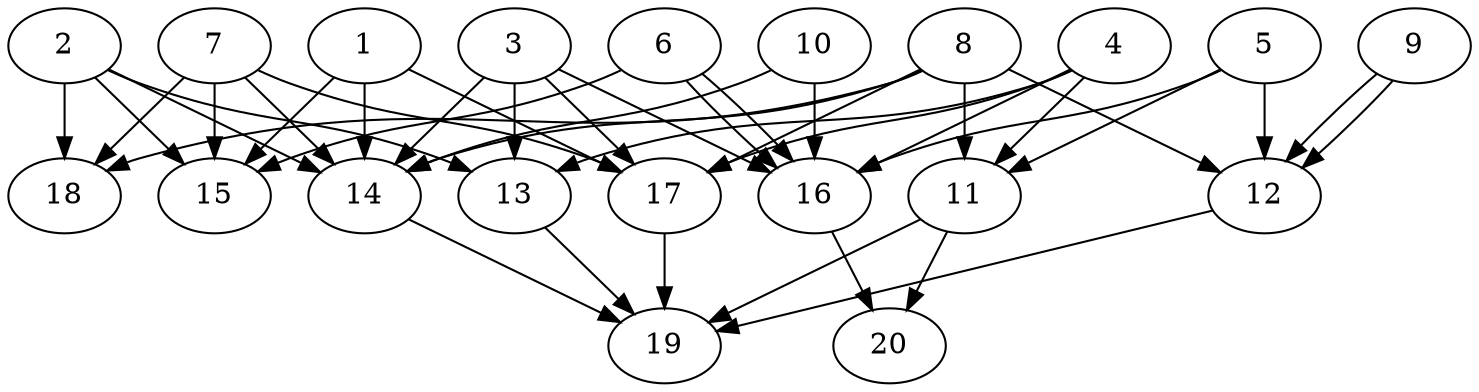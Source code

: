 // DAG automatically generated by daggen at Tue Jul 23 14:25:45 2019
// ./daggen --dot -n 20 --ccr 0.3 --fat 0.7 --regular 0.5 --density 0.6 --mindata 5242880 --maxdata 52428800 
digraph G {
  1 [size="81281707", alpha="0.02", expect_size="24384512"] 
  1 -> 14 [size ="24384512"]
  1 -> 15 [size ="24384512"]
  1 -> 17 [size ="24384512"]
  2 [size="86026240", alpha="0.02", expect_size="25807872"] 
  2 -> 13 [size ="25807872"]
  2 -> 14 [size ="25807872"]
  2 -> 15 [size ="25807872"]
  2 -> 18 [size ="25807872"]
  3 [size="111745707", alpha="0.04", expect_size="33523712"] 
  3 -> 13 [size ="33523712"]
  3 -> 14 [size ="33523712"]
  3 -> 16 [size ="33523712"]
  3 -> 17 [size ="33523712"]
  4 [size="49824427", alpha="0.17", expect_size="14947328"] 
  4 -> 11 [size ="14947328"]
  4 -> 13 [size ="14947328"]
  4 -> 16 [size ="14947328"]
  4 -> 17 [size ="14947328"]
  5 [size="66672640", alpha="0.19", expect_size="20001792"] 
  5 -> 11 [size ="20001792"]
  5 -> 12 [size ="20001792"]
  5 -> 16 [size ="20001792"]
  6 [size="121067520", alpha="0.13", expect_size="36320256"] 
  6 -> 15 [size ="36320256"]
  6 -> 16 [size ="36320256"]
  6 -> 16 [size ="36320256"]
  7 [size="51626667", alpha="0.19", expect_size="15488000"] 
  7 -> 14 [size ="15488000"]
  7 -> 15 [size ="15488000"]
  7 -> 17 [size ="15488000"]
  7 -> 18 [size ="15488000"]
  8 [size="91037013", alpha="0.02", expect_size="27311104"] 
  8 -> 11 [size ="27311104"]
  8 -> 12 [size ="27311104"]
  8 -> 14 [size ="27311104"]
  8 -> 17 [size ="27311104"]
  8 -> 18 [size ="27311104"]
  9 [size="168676693", alpha="0.09", expect_size="50603008"] 
  9 -> 12 [size ="50603008"]
  9 -> 12 [size ="50603008"]
  10 [size="159679147", alpha="0.01", expect_size="47903744"] 
  10 -> 14 [size ="47903744"]
  10 -> 16 [size ="47903744"]
  11 [size="102239573", alpha="0.09", expect_size="30671872"] 
  11 -> 19 [size ="30671872"]
  11 -> 20 [size ="30671872"]
  12 [size="117947733", alpha="0.05", expect_size="35384320"] 
  12 -> 19 [size ="35384320"]
  13 [size="130225493", alpha="0.01", expect_size="39067648"] 
  13 -> 19 [size ="39067648"]
  14 [size="161546240", alpha="0.09", expect_size="48463872"] 
  14 -> 19 [size ="48463872"]
  15 [size="139516587", alpha="0.13", expect_size="41854976"] 
  16 [size="129481387", alpha="0.07", expect_size="38844416"] 
  16 -> 20 [size ="38844416"]
  17 [size="72802987", alpha="0.02", expect_size="21840896"] 
  17 -> 19 [size ="21840896"]
  18 [size="64512000", alpha="0.08", expect_size="19353600"] 
  19 [size="79192747", alpha="0.05", expect_size="23757824"] 
  20 [size="152064000", alpha="0.18", expect_size="45619200"] 
}

